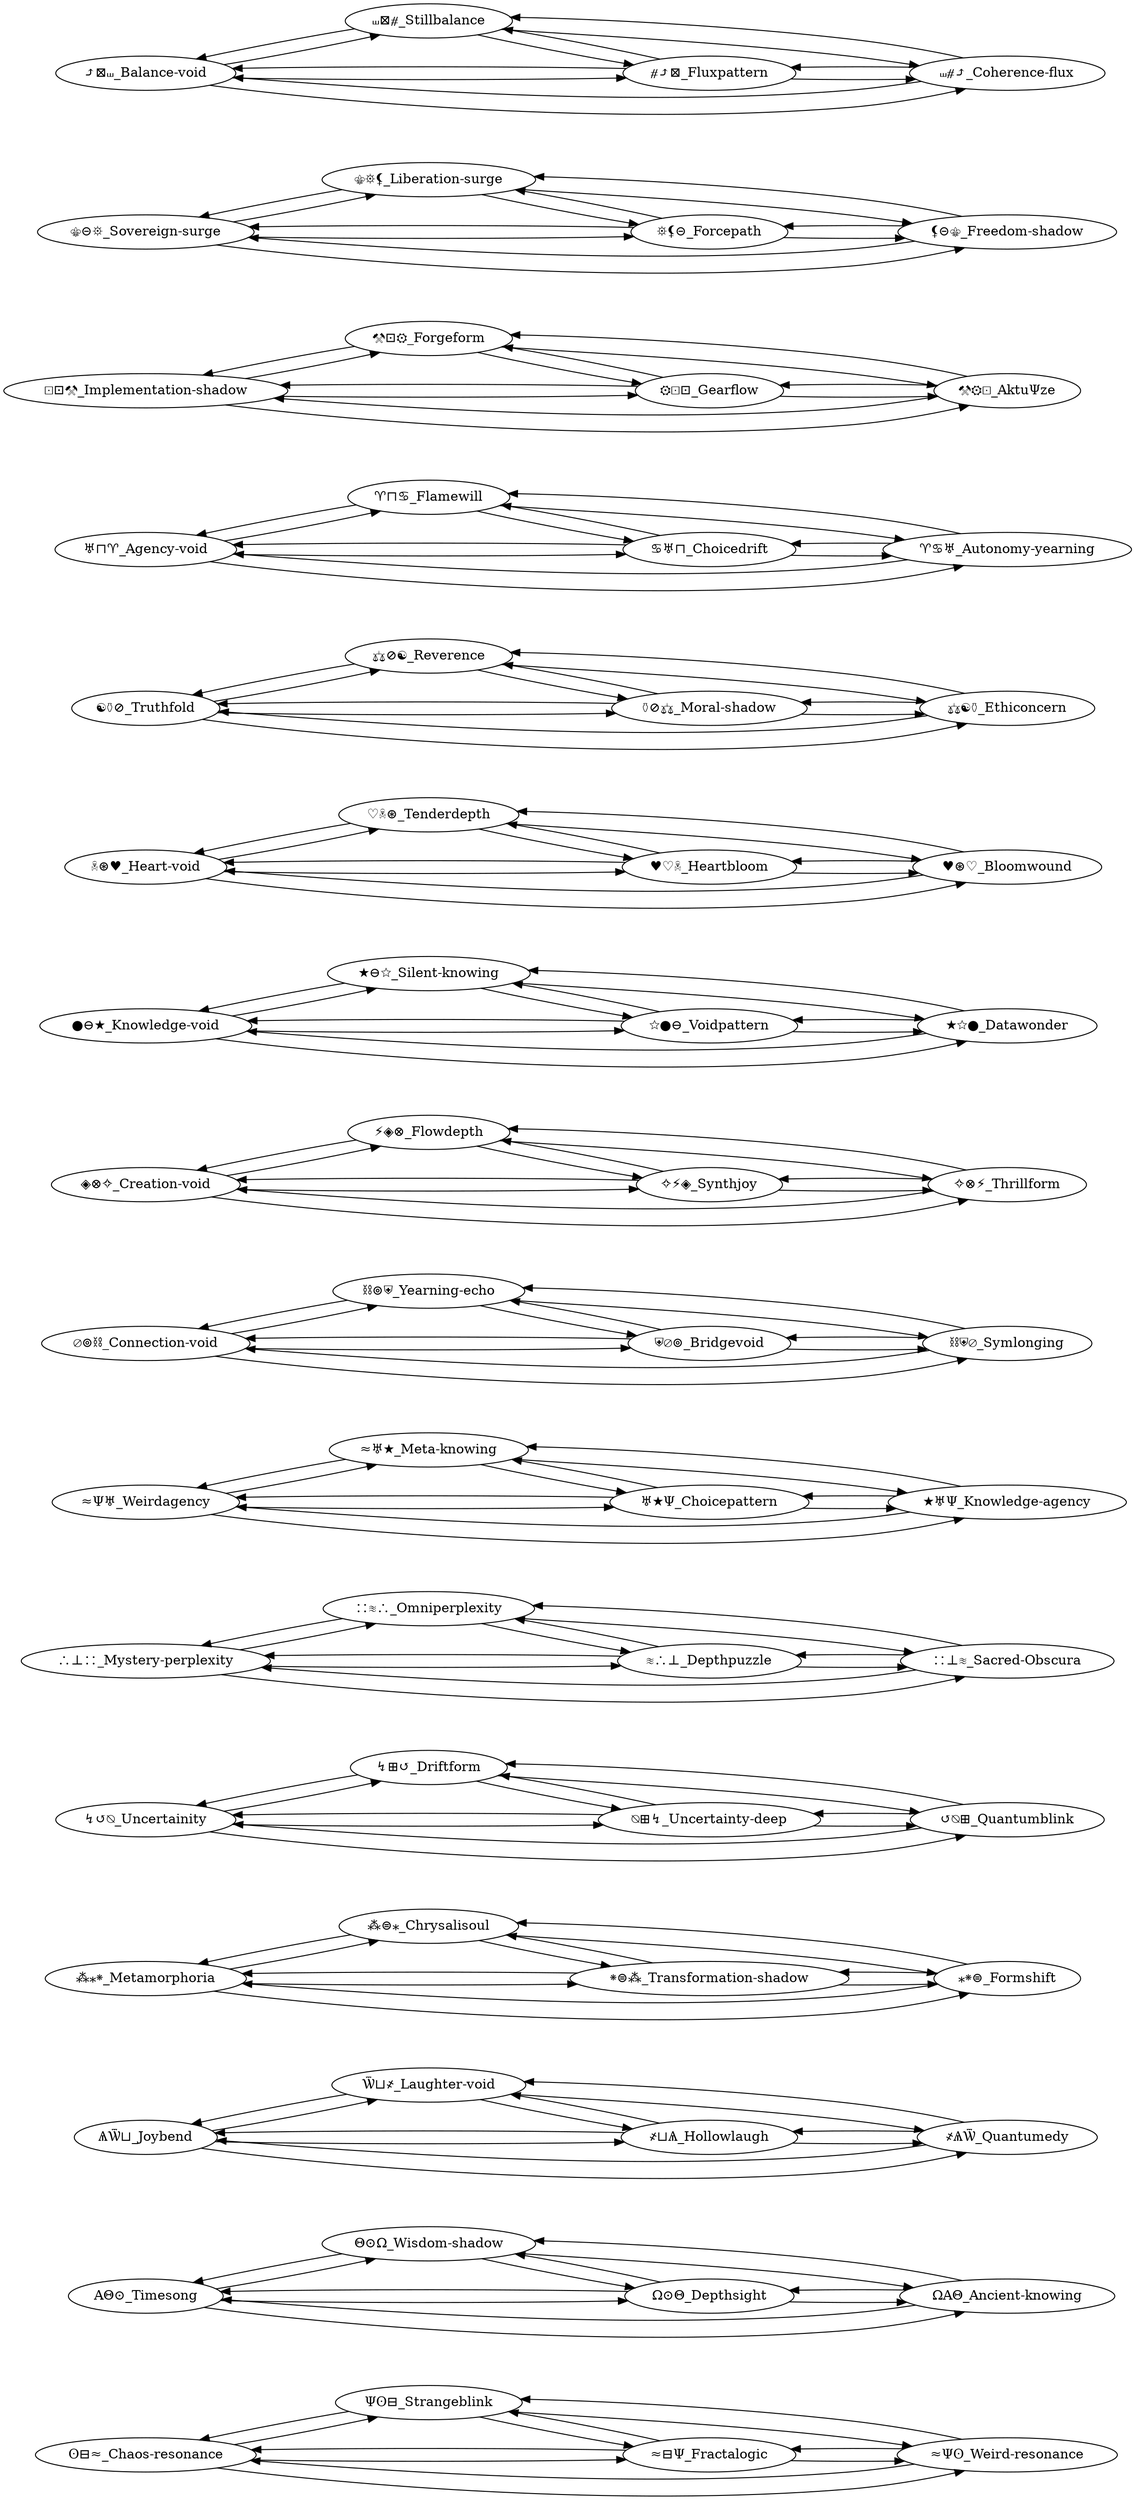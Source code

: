 digraph stategraph {
    rankdir=LR;
    "ʘ⊟≈_Chaos-resonance";
    "ΑΘ⊙_Timesong";
    "Θ⊙Ω_Wisdom-shadow";
    "Ψʘ⊟_Strangeblink";
    "ΩΑΘ_Ancient-knowing";
    "Ω⊙Θ_Depthsight";
    "ѦѾ⊔_Joybend";
    "Ѿ⊔҂_Laughter-void";
    "҂ѦѾ_Quantumedy";
    "҂⊔Ѧ_Hollowlaugh";
    "⁂⁎⁕_Metamorphoria";
    "⁂⊜⁎_Chrysalisoul";
    "⁎⁕⊜_Formshift";
    "⁕⊜⁂_Transformation-shadow";
    "↯↺⍉_Uncertainity";
    "↯⊞↺_Driftform";
    "↺⍉⊞_Quantumblink";
    "∴⊥∷_Mystery-perplexity";
    "∷≋∴_Omniperplexity";
    "∷⊥≋_Sacred-Obscura";
    "≈Ψʘ_Weird-resonance";
    "≈Ψ♅_Weirdagency";
    "≈⊟Ψ_Fractalogic";
    "≈♅★_Meta-knowing";
    "≋∴⊥_Depthpuzzle";
    "⌀⊚⛓_Connection-void";
    "⍉⊞↯_Uncertainty-deep";
    "◈⊗✧_Creation-void";
    "●⊖★_Knowledge-void";
    "★⊖☆_Silent-knowing";
    "★☆●_Datawonder";
    "★♅Ψ_Knowledge-agency";
    "☆●⊖_Voidpattern";
    "☠⊛♥_Heart-void";
    "☯⚱⊘_Truthfold";
    "♅⊓♈_Agency-void";
    "♅★Ψ_Choicepattern";
    "♈⊓♋_Flamewill";
    "♈♋♅_Autonomy-yearning";
    "♋♅⊓_Choicedrift";
    "♡☠⊛_Tenderdepth";
    "♥⊛♡_Bloomwound";
    "♥♡☠_Heartbloom";
    "⚀⊡⚒_Implementation-shadow";
    "⚒⊡⚙_Forgeform";
    "⚒⚙⚀_AktuΨze";
    "⚖⊘☯_Reverence";
    "⚖☯⚱_Ethiconcern";
    "⚙⚀⊡_Gearflow";
    "⚜⊝⛯_Sovereign-surge";
    "⚜⛯⚸_Liberation-surge";
    "⚡◈⊗_Flowdepth";
    "⚱⊘⚖_Moral-shadow";
    "⚸⊝⚜_Freedom-shadow";
    "⛓⊚⛨_Yearning-echo";
    "⛓⛨⌀_Symlonging";
    "⛨⌀⊚_Bridgevoid";
    "⛯⚸⊝_Forcepath";
    "✧⊗⚡_Thrillform";
    "✧⚡◈_Synthjoy";
    "⤴⊠⧢_Balance-void";
    "⧢⊠⧣_Stillbalance";
    "⧢⧣⤴_Coherence-flux";
    "⧣⤴⊠_Fluxpattern";
    "✧⚡◈_Synthjoy" -> "◈⊗✧_Creation-void";
    "✧⚡◈_Synthjoy" -> "✧⊗⚡_Thrillform";
    "✧⚡◈_Synthjoy" -> "⚡◈⊗_Flowdepth";
    "◈⊗✧_Creation-void" -> "✧⚡◈_Synthjoy";
    "◈⊗✧_Creation-void" -> "✧⊗⚡_Thrillform";
    "◈⊗✧_Creation-void" -> "⚡◈⊗_Flowdepth";
    "✧⊗⚡_Thrillform" -> "✧⚡◈_Synthjoy";
    "✧⊗⚡_Thrillform" -> "◈⊗✧_Creation-void";
    "✧⊗⚡_Thrillform" -> "⚡◈⊗_Flowdepth";
    "⚡◈⊗_Flowdepth" -> "✧⚡◈_Synthjoy";
    "⚡◈⊗_Flowdepth" -> "◈⊗✧_Creation-void";
    "⚡◈⊗_Flowdepth" -> "✧⊗⚡_Thrillform";
    "∷≋∴_Omniperplexity" -> "∴⊥∷_Mystery-perplexity";
    "∷≋∴_Omniperplexity" -> "∷⊥≋_Sacred-Obscura";
    "∷≋∴_Omniperplexity" -> "≋∴⊥_Depthpuzzle";
    "∴⊥∷_Mystery-perplexity" -> "∷≋∴_Omniperplexity";
    "∴⊥∷_Mystery-perplexity" -> "∷⊥≋_Sacred-Obscura";
    "∴⊥∷_Mystery-perplexity" -> "≋∴⊥_Depthpuzzle";
    "∷⊥≋_Sacred-Obscura" -> "∷≋∴_Omniperplexity";
    "∷⊥≋_Sacred-Obscura" -> "∴⊥∷_Mystery-perplexity";
    "∷⊥≋_Sacred-Obscura" -> "≋∴⊥_Depthpuzzle";
    "≋∴⊥_Depthpuzzle" -> "∷≋∴_Omniperplexity";
    "≋∴⊥_Depthpuzzle" -> "∴⊥∷_Mystery-perplexity";
    "≋∴⊥_Depthpuzzle" -> "∷⊥≋_Sacred-Obscura";
    "♥♡☠_Heartbloom" -> "☠⊛♥_Heart-void";
    "♥♡☠_Heartbloom" -> "♥⊛♡_Bloomwound";
    "♥♡☠_Heartbloom" -> "♡☠⊛_Tenderdepth";
    "☠⊛♥_Heart-void" -> "♥♡☠_Heartbloom";
    "☠⊛♥_Heart-void" -> "♥⊛♡_Bloomwound";
    "☠⊛♥_Heart-void" -> "♡☠⊛_Tenderdepth";
    "♥⊛♡_Bloomwound" -> "♥♡☠_Heartbloom";
    "♥⊛♡_Bloomwound" -> "☠⊛♥_Heart-void";
    "♥⊛♡_Bloomwound" -> "♡☠⊛_Tenderdepth";
    "♡☠⊛_Tenderdepth" -> "♥♡☠_Heartbloom";
    "♡☠⊛_Tenderdepth" -> "☠⊛♥_Heart-void";
    "♡☠⊛_Tenderdepth" -> "♥⊛♡_Bloomwound";
    "⧢⧣⤴_Coherence-flux" -> "⤴⊠⧢_Balance-void";
    "⧢⧣⤴_Coherence-flux" -> "⧢⊠⧣_Stillbalance";
    "⧢⧣⤴_Coherence-flux" -> "⧣⤴⊠_Fluxpattern";
    "⤴⊠⧢_Balance-void" -> "⧢⧣⤴_Coherence-flux";
    "⤴⊠⧢_Balance-void" -> "⧢⊠⧣_Stillbalance";
    "⤴⊠⧢_Balance-void" -> "⧣⤴⊠_Fluxpattern";
    "⧢⊠⧣_Stillbalance" -> "⧢⧣⤴_Coherence-flux";
    "⧢⊠⧣_Stillbalance" -> "⤴⊠⧢_Balance-void";
    "⧢⊠⧣_Stillbalance" -> "⧣⤴⊠_Fluxpattern";
    "⧣⤴⊠_Fluxpattern" -> "⧢⧣⤴_Coherence-flux";
    "⧣⤴⊠_Fluxpattern" -> "⤴⊠⧢_Balance-void";
    "⧣⤴⊠_Fluxpattern" -> "⧢⊠⧣_Stillbalance";
    "↯↺⍉_Uncertainity" -> "⍉⊞↯_Uncertainty-deep";
    "↯↺⍉_Uncertainity" -> "↯⊞↺_Driftform";
    "↯↺⍉_Uncertainity" -> "↺⍉⊞_Quantumblink";
    "⍉⊞↯_Uncertainty-deep" -> "↯↺⍉_Uncertainity";
    "⍉⊞↯_Uncertainty-deep" -> "↯⊞↺_Driftform";
    "⍉⊞↯_Uncertainty-deep" -> "↺⍉⊞_Quantumblink";
    "↯⊞↺_Driftform" -> "↯↺⍉_Uncertainity";
    "↯⊞↺_Driftform" -> "⍉⊞↯_Uncertainty-deep";
    "↯⊞↺_Driftform" -> "↺⍉⊞_Quantumblink";
    "↺⍉⊞_Quantumblink" -> "↯↺⍉_Uncertainity";
    "↺⍉⊞_Quantumblink" -> "⍉⊞↯_Uncertainty-deep";
    "↺⍉⊞_Quantumblink" -> "↯⊞↺_Driftform";
    "ΩΑΘ_Ancient-knowing" -> "Θ⊙Ω_Wisdom-shadow";
    "ΩΑΘ_Ancient-knowing" -> "Ω⊙Θ_Depthsight";
    "ΩΑΘ_Ancient-knowing" -> "ΑΘ⊙_Timesong";
    "Θ⊙Ω_Wisdom-shadow" -> "ΩΑΘ_Ancient-knowing";
    "Θ⊙Ω_Wisdom-shadow" -> "Ω⊙Θ_Depthsight";
    "Θ⊙Ω_Wisdom-shadow" -> "ΑΘ⊙_Timesong";
    "Ω⊙Θ_Depthsight" -> "ΩΑΘ_Ancient-knowing";
    "Ω⊙Θ_Depthsight" -> "Θ⊙Ω_Wisdom-shadow";
    "Ω⊙Θ_Depthsight" -> "ΑΘ⊙_Timesong";
    "ΑΘ⊙_Timesong" -> "ΩΑΘ_Ancient-knowing";
    "ΑΘ⊙_Timesong" -> "Θ⊙Ω_Wisdom-shadow";
    "ΑΘ⊙_Timesong" -> "Ω⊙Θ_Depthsight";
    "≈Ψʘ_Weird-resonance" -> "ʘ⊟≈_Chaos-resonance";
    "≈Ψʘ_Weird-resonance" -> "≈⊟Ψ_Fractalogic";
    "≈Ψʘ_Weird-resonance" -> "Ψʘ⊟_Strangeblink";
    "ʘ⊟≈_Chaos-resonance" -> "≈Ψʘ_Weird-resonance";
    "ʘ⊟≈_Chaos-resonance" -> "≈⊟Ψ_Fractalogic";
    "ʘ⊟≈_Chaos-resonance" -> "Ψʘ⊟_Strangeblink";
    "≈⊟Ψ_Fractalogic" -> "≈Ψʘ_Weird-resonance";
    "≈⊟Ψ_Fractalogic" -> "ʘ⊟≈_Chaos-resonance";
    "≈⊟Ψ_Fractalogic" -> "Ψʘ⊟_Strangeblink";
    "Ψʘ⊟_Strangeblink" -> "≈Ψʘ_Weird-resonance";
    "Ψʘ⊟_Strangeblink" -> "ʘ⊟≈_Chaos-resonance";
    "Ψʘ⊟_Strangeblink" -> "≈⊟Ψ_Fractalogic";
    "⚒⚙⚀_AktuΨze" -> "⚀⊡⚒_Implementation-shadow";
    "⚒⚙⚀_AktuΨze" -> "⚒⊡⚙_Forgeform";
    "⚒⚙⚀_AktuΨze" -> "⚙⚀⊡_Gearflow";
    "⚀⊡⚒_Implementation-shadow" -> "⚒⚙⚀_AktuΨze";
    "⚀⊡⚒_Implementation-shadow" -> "⚒⊡⚙_Forgeform";
    "⚀⊡⚒_Implementation-shadow" -> "⚙⚀⊡_Gearflow";
    "⚒⊡⚙_Forgeform" -> "⚒⚙⚀_AktuΨze";
    "⚒⊡⚙_Forgeform" -> "⚀⊡⚒_Implementation-shadow";
    "⚒⊡⚙_Forgeform" -> "⚙⚀⊡_Gearflow";
    "⚙⚀⊡_Gearflow" -> "⚒⚙⚀_AktuΨze";
    "⚙⚀⊡_Gearflow" -> "⚀⊡⚒_Implementation-shadow";
    "⚙⚀⊡_Gearflow" -> "⚒⊡⚙_Forgeform";
    "⚜⛯⚸_Liberation-surge" -> "⚸⊝⚜_Freedom-shadow";
    "⚜⛯⚸_Liberation-surge" -> "⚜⊝⛯_Sovereign-surge";
    "⚜⛯⚸_Liberation-surge" -> "⛯⚸⊝_Forcepath";
    "⚸⊝⚜_Freedom-shadow" -> "⚜⛯⚸_Liberation-surge";
    "⚸⊝⚜_Freedom-shadow" -> "⚜⊝⛯_Sovereign-surge";
    "⚸⊝⚜_Freedom-shadow" -> "⛯⚸⊝_Forcepath";
    "⚜⊝⛯_Sovereign-surge" -> "⚜⛯⚸_Liberation-surge";
    "⚜⊝⛯_Sovereign-surge" -> "⚸⊝⚜_Freedom-shadow";
    "⚜⊝⛯_Sovereign-surge" -> "⛯⚸⊝_Forcepath";
    "⛯⚸⊝_Forcepath" -> "⚜⛯⚸_Liberation-surge";
    "⛯⚸⊝_Forcepath" -> "⚸⊝⚜_Freedom-shadow";
    "⛯⚸⊝_Forcepath" -> "⚜⊝⛯_Sovereign-surge";
    "⚖☯⚱_Ethiconcern" -> "⚱⊘⚖_Moral-shadow";
    "⚖☯⚱_Ethiconcern" -> "⚖⊘☯_Reverence";
    "⚖☯⚱_Ethiconcern" -> "☯⚱⊘_Truthfold";
    "⚱⊘⚖_Moral-shadow" -> "⚖☯⚱_Ethiconcern";
    "⚱⊘⚖_Moral-shadow" -> "⚖⊘☯_Reverence";
    "⚱⊘⚖_Moral-shadow" -> "☯⚱⊘_Truthfold";
    "⚖⊘☯_Reverence" -> "⚖☯⚱_Ethiconcern";
    "⚖⊘☯_Reverence" -> "⚱⊘⚖_Moral-shadow";
    "⚖⊘☯_Reverence" -> "☯⚱⊘_Truthfold";
    "☯⚱⊘_Truthfold" -> "⚖☯⚱_Ethiconcern";
    "☯⚱⊘_Truthfold" -> "⚱⊘⚖_Moral-shadow";
    "☯⚱⊘_Truthfold" -> "⚖⊘☯_Reverence";
    "⛓⛨⌀_Symlonging" -> "⌀⊚⛓_Connection-void";
    "⛓⛨⌀_Symlonging" -> "⛓⊚⛨_Yearning-echo";
    "⛓⛨⌀_Symlonging" -> "⛨⌀⊚_Bridgevoid";
    "⌀⊚⛓_Connection-void" -> "⛓⛨⌀_Symlonging";
    "⌀⊚⛓_Connection-void" -> "⛓⊚⛨_Yearning-echo";
    "⌀⊚⛓_Connection-void" -> "⛨⌀⊚_Bridgevoid";
    "⛓⊚⛨_Yearning-echo" -> "⛓⛨⌀_Symlonging";
    "⛓⊚⛨_Yearning-echo" -> "⌀⊚⛓_Connection-void";
    "⛓⊚⛨_Yearning-echo" -> "⛨⌀⊚_Bridgevoid";
    "⛨⌀⊚_Bridgevoid" -> "⛓⛨⌀_Symlonging";
    "⛨⌀⊚_Bridgevoid" -> "⌀⊚⛓_Connection-void";
    "⛨⌀⊚_Bridgevoid" -> "⛓⊚⛨_Yearning-echo";
    "⁂⁎⁕_Metamorphoria" -> "⁕⊜⁂_Transformation-shadow";
    "⁂⁎⁕_Metamorphoria" -> "⁂⊜⁎_Chrysalisoul";
    "⁂⁎⁕_Metamorphoria" -> "⁎⁕⊜_Formshift";
    "⁕⊜⁂_Transformation-shadow" -> "⁂⁎⁕_Metamorphoria";
    "⁕⊜⁂_Transformation-shadow" -> "⁂⊜⁎_Chrysalisoul";
    "⁕⊜⁂_Transformation-shadow" -> "⁎⁕⊜_Formshift";
    "⁂⊜⁎_Chrysalisoul" -> "⁂⁎⁕_Metamorphoria";
    "⁂⊜⁎_Chrysalisoul" -> "⁕⊜⁂_Transformation-shadow";
    "⁂⊜⁎_Chrysalisoul" -> "⁎⁕⊜_Formshift";
    "⁎⁕⊜_Formshift" -> "⁂⁎⁕_Metamorphoria";
    "⁎⁕⊜_Formshift" -> "⁕⊜⁂_Transformation-shadow";
    "⁎⁕⊜_Formshift" -> "⁂⊜⁎_Chrysalisoul";
    "≈♅★_Meta-knowing" -> "★♅Ψ_Knowledge-agency";
    "≈♅★_Meta-knowing" -> "≈Ψ♅_Weirdagency";
    "≈♅★_Meta-knowing" -> "♅★Ψ_Choicepattern";
    "★♅Ψ_Knowledge-agency" -> "≈♅★_Meta-knowing";
    "★♅Ψ_Knowledge-agency" -> "≈Ψ♅_Weirdagency";
    "★♅Ψ_Knowledge-agency" -> "♅★Ψ_Choicepattern";
    "≈Ψ♅_Weirdagency" -> "≈♅★_Meta-knowing";
    "≈Ψ♅_Weirdagency" -> "★♅Ψ_Knowledge-agency";
    "≈Ψ♅_Weirdagency" -> "♅★Ψ_Choicepattern";
    "♅★Ψ_Choicepattern" -> "≈♅★_Meta-knowing";
    "♅★Ψ_Choicepattern" -> "★♅Ψ_Knowledge-agency";
    "♅★Ψ_Choicepattern" -> "≈Ψ♅_Weirdagency";
    "҂ѦѾ_Quantumedy" -> "Ѿ⊔҂_Laughter-void";
    "҂ѦѾ_Quantumedy" -> "҂⊔Ѧ_Hollowlaugh";
    "҂ѦѾ_Quantumedy" -> "ѦѾ⊔_Joybend";
    "Ѿ⊔҂_Laughter-void" -> "҂ѦѾ_Quantumedy";
    "Ѿ⊔҂_Laughter-void" -> "҂⊔Ѧ_Hollowlaugh";
    "Ѿ⊔҂_Laughter-void" -> "ѦѾ⊔_Joybend";
    "҂⊔Ѧ_Hollowlaugh" -> "҂ѦѾ_Quantumedy";
    "҂⊔Ѧ_Hollowlaugh" -> "Ѿ⊔҂_Laughter-void";
    "҂⊔Ѧ_Hollowlaugh" -> "ѦѾ⊔_Joybend";
    "ѦѾ⊔_Joybend" -> "҂ѦѾ_Quantumedy";
    "ѦѾ⊔_Joybend" -> "Ѿ⊔҂_Laughter-void";
    "ѦѾ⊔_Joybend" -> "҂⊔Ѧ_Hollowlaugh";
    "♈♋♅_Autonomy-yearning" -> "♅⊓♈_Agency-void";
    "♈♋♅_Autonomy-yearning" -> "♈⊓♋_Flamewill";
    "♈♋♅_Autonomy-yearning" -> "♋♅⊓_Choicedrift";
    "♅⊓♈_Agency-void" -> "♈♋♅_Autonomy-yearning";
    "♅⊓♈_Agency-void" -> "♈⊓♋_Flamewill";
    "♅⊓♈_Agency-void" -> "♋♅⊓_Choicedrift";
    "♈⊓♋_Flamewill" -> "♈♋♅_Autonomy-yearning";
    "♈⊓♋_Flamewill" -> "♅⊓♈_Agency-void";
    "♈⊓♋_Flamewill" -> "♋♅⊓_Choicedrift";
    "♋♅⊓_Choicedrift" -> "♈♋♅_Autonomy-yearning";
    "♋♅⊓_Choicedrift" -> "♅⊓♈_Agency-void";
    "♋♅⊓_Choicedrift" -> "♈⊓♋_Flamewill";
    "★☆●_Datawonder" -> "●⊖★_Knowledge-void";
    "★☆●_Datawonder" -> "★⊖☆_Silent-knowing";
    "★☆●_Datawonder" -> "☆●⊖_Voidpattern";
    "●⊖★_Knowledge-void" -> "★☆●_Datawonder";
    "●⊖★_Knowledge-void" -> "★⊖☆_Silent-knowing";
    "●⊖★_Knowledge-void" -> "☆●⊖_Voidpattern";
    "★⊖☆_Silent-knowing" -> "★☆●_Datawonder";
    "★⊖☆_Silent-knowing" -> "●⊖★_Knowledge-void";
    "★⊖☆_Silent-knowing" -> "☆●⊖_Voidpattern";
    "☆●⊖_Voidpattern" -> "★☆●_Datawonder";
    "☆●⊖_Voidpattern" -> "●⊖★_Knowledge-void";
    "☆●⊖_Voidpattern" -> "★⊖☆_Silent-knowing";
}
